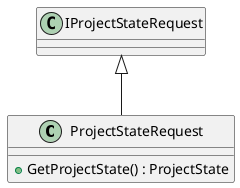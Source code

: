 @startuml
class ProjectStateRequest {
    + GetProjectState() : ProjectState
}
IProjectStateRequest <|-- ProjectStateRequest
@enduml
